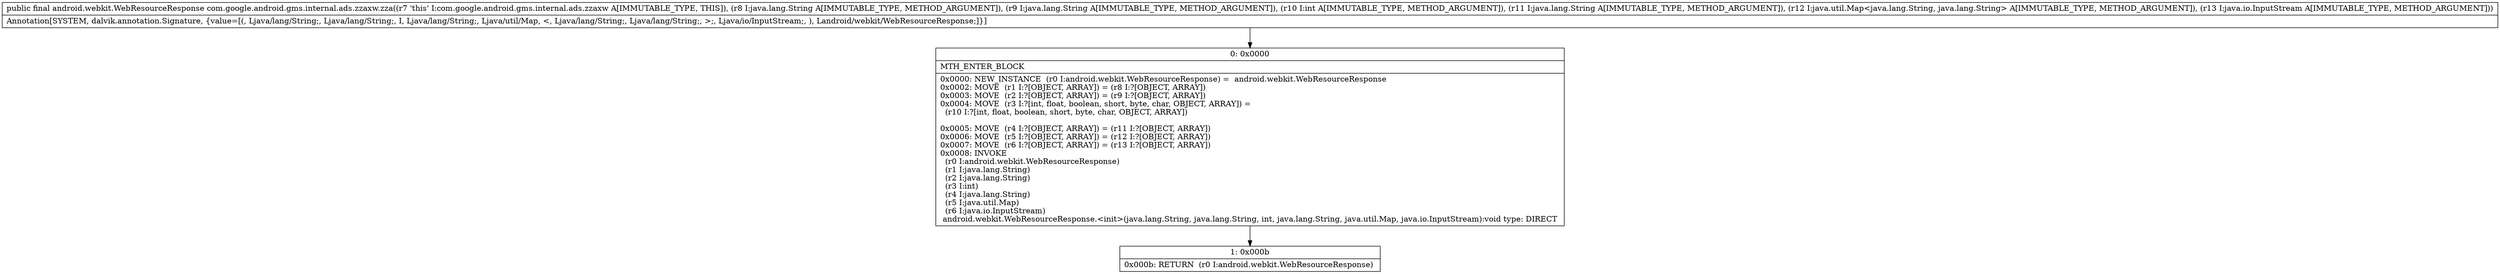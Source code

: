 digraph "CFG forcom.google.android.gms.internal.ads.zzaxw.zza(Ljava\/lang\/String;Ljava\/lang\/String;ILjava\/lang\/String;Ljava\/util\/Map;Ljava\/io\/InputStream;)Landroid\/webkit\/WebResourceResponse;" {
Node_0 [shape=record,label="{0\:\ 0x0000|MTH_ENTER_BLOCK\l|0x0000: NEW_INSTANCE  (r0 I:android.webkit.WebResourceResponse) =  android.webkit.WebResourceResponse \l0x0002: MOVE  (r1 I:?[OBJECT, ARRAY]) = (r8 I:?[OBJECT, ARRAY]) \l0x0003: MOVE  (r2 I:?[OBJECT, ARRAY]) = (r9 I:?[OBJECT, ARRAY]) \l0x0004: MOVE  (r3 I:?[int, float, boolean, short, byte, char, OBJECT, ARRAY]) = \l  (r10 I:?[int, float, boolean, short, byte, char, OBJECT, ARRAY])\l \l0x0005: MOVE  (r4 I:?[OBJECT, ARRAY]) = (r11 I:?[OBJECT, ARRAY]) \l0x0006: MOVE  (r5 I:?[OBJECT, ARRAY]) = (r12 I:?[OBJECT, ARRAY]) \l0x0007: MOVE  (r6 I:?[OBJECT, ARRAY]) = (r13 I:?[OBJECT, ARRAY]) \l0x0008: INVOKE  \l  (r0 I:android.webkit.WebResourceResponse)\l  (r1 I:java.lang.String)\l  (r2 I:java.lang.String)\l  (r3 I:int)\l  (r4 I:java.lang.String)\l  (r5 I:java.util.Map)\l  (r6 I:java.io.InputStream)\l android.webkit.WebResourceResponse.\<init\>(java.lang.String, java.lang.String, int, java.lang.String, java.util.Map, java.io.InputStream):void type: DIRECT \l}"];
Node_1 [shape=record,label="{1\:\ 0x000b|0x000b: RETURN  (r0 I:android.webkit.WebResourceResponse) \l}"];
MethodNode[shape=record,label="{public final android.webkit.WebResourceResponse com.google.android.gms.internal.ads.zzaxw.zza((r7 'this' I:com.google.android.gms.internal.ads.zzaxw A[IMMUTABLE_TYPE, THIS]), (r8 I:java.lang.String A[IMMUTABLE_TYPE, METHOD_ARGUMENT]), (r9 I:java.lang.String A[IMMUTABLE_TYPE, METHOD_ARGUMENT]), (r10 I:int A[IMMUTABLE_TYPE, METHOD_ARGUMENT]), (r11 I:java.lang.String A[IMMUTABLE_TYPE, METHOD_ARGUMENT]), (r12 I:java.util.Map\<java.lang.String, java.lang.String\> A[IMMUTABLE_TYPE, METHOD_ARGUMENT]), (r13 I:java.io.InputStream A[IMMUTABLE_TYPE, METHOD_ARGUMENT]))  | Annotation[SYSTEM, dalvik.annotation.Signature, \{value=[(, Ljava\/lang\/String;, Ljava\/lang\/String;, I, Ljava\/lang\/String;, Ljava\/util\/Map, \<, Ljava\/lang\/String;, Ljava\/lang\/String;, \>;, Ljava\/io\/InputStream;, ), Landroid\/webkit\/WebResourceResponse;]\}]\l}"];
MethodNode -> Node_0;
Node_0 -> Node_1;
}

